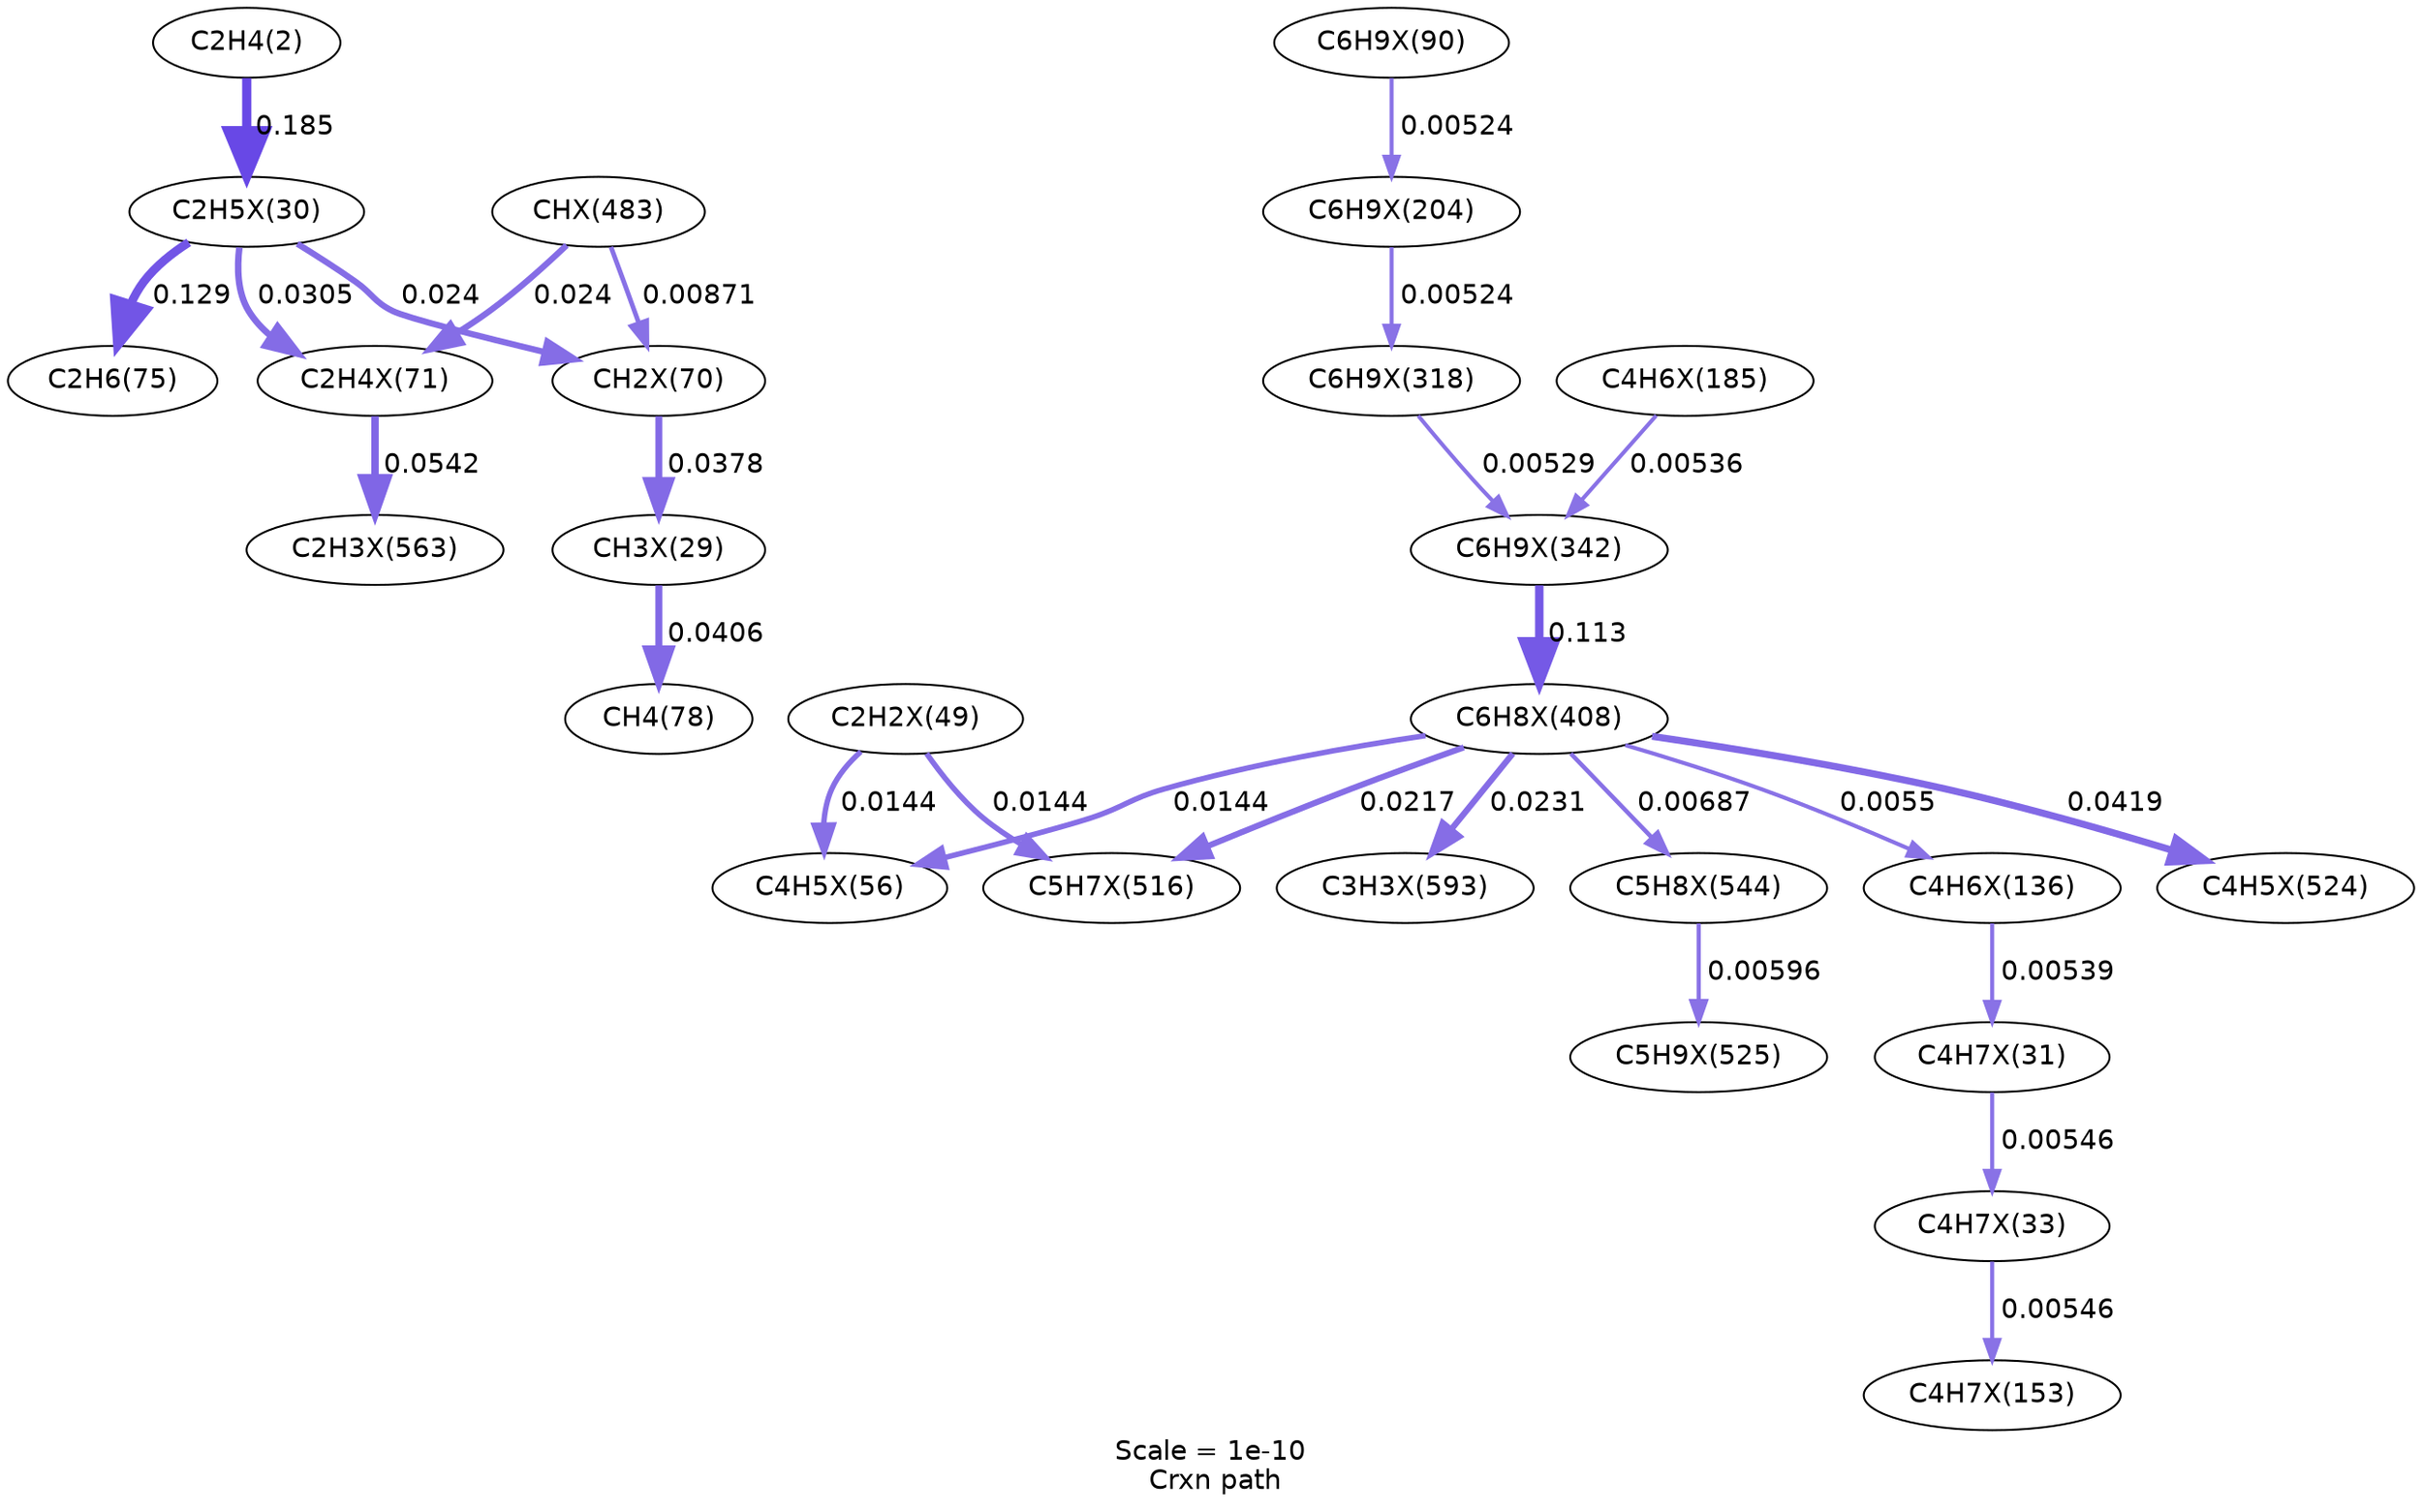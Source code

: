 digraph reaction_paths {
center=1;
s5 -> s20[fontname="Helvetica", style="setlinewidth(4.73)", arrowsize=2.36, color="0.7, 0.685, 0.9"
, label=" 0.185"];
s20 -> s11[fontname="Helvetica", style="setlinewidth(4.46)", arrowsize=2.23, color="0.7, 0.629, 0.9"
, label=" 0.129"];
s20 -> s31[fontname="Helvetica", style="setlinewidth(3.18)", arrowsize=1.59, color="0.7, 0.524, 0.9"
, label=" 0.024"];
s20 -> s32[fontname="Helvetica", style="setlinewidth(3.37)", arrowsize=1.68, color="0.7, 0.53, 0.9"
, label=" 0.0305"];
s27 -> s28[fontname="Helvetica", style="setlinewidth(2.8)", arrowsize=1.4, color="0.7, 0.514, 0.9"
, label=" 0.0144"];
s43 -> s28[fontname="Helvetica", style="setlinewidth(2.8)", arrowsize=1.4, color="0.7, 0.514, 0.9"
, label=" 0.0144"];
s21 -> s23[fontname="Helvetica", style="setlinewidth(2.07)", arrowsize=1.03, color="0.7, 0.505, 0.9"
, label=" 0.00546"];
s34 -> s21[fontname="Helvetica", style="setlinewidth(2.06)", arrowsize=1.03, color="0.7, 0.505, 0.9"
, label=" 0.00539"];
s23 -> s35[fontname="Helvetica", style="setlinewidth(2.07)", arrowsize=1.03, color="0.7, 0.505, 0.9"
, label=" 0.00546"];
s33 -> s37[fontname="Helvetica", style="setlinewidth(2.04)", arrowsize=1.02, color="0.7, 0.505, 0.9"
, label=" 0.00524"];
s37 -> s38[fontname="Helvetica", style="setlinewidth(2.04)", arrowsize=1.02, color="0.7, 0.505, 0.9"
, label=" 0.00524"];
s38 -> s39[fontname="Helvetica", style="setlinewidth(2.04)", arrowsize=1.02, color="0.7, 0.505, 0.9"
, label=" 0.00529"];
s36 -> s39[fontname="Helvetica", style="setlinewidth(2.05)", arrowsize=1.03, color="0.7, 0.505, 0.9"
, label=" 0.00536"];
s39 -> s43[fontname="Helvetica", style="setlinewidth(4.35)", arrowsize=2.18, color="0.7, 0.613, 0.9"
, label=" 0.113"];
s31 -> s19[fontname="Helvetica", style="setlinewidth(3.53)", arrowsize=1.76, color="0.7, 0.538, 0.9"
, label=" 0.0378"];
s19 -> s13[fontname="Helvetica", style="setlinewidth(3.58)", arrowsize=1.79, color="0.7, 0.541, 0.9"
, label=" 0.0406"];
s48 -> s31[fontname="Helvetica", style="setlinewidth(2.42)", arrowsize=1.21, color="0.7, 0.509, 0.9"
, label=" 0.00871"];
s48 -> s32[fontname="Helvetica", style="setlinewidth(3.18)", arrowsize=1.59, color="0.7, 0.524, 0.9"
, label=" 0.024"];
s27 -> s50[fontname="Helvetica", style="setlinewidth(2.8)", arrowsize=1.4, color="0.7, 0.514, 0.9"
, label=" 0.0144"];
s43 -> s51[fontname="Helvetica", style="setlinewidth(3.6)", arrowsize=1.8, color="0.7, 0.542, 0.9"
, label=" 0.0419"];
s32 -> s56[fontname="Helvetica", style="setlinewidth(3.8)", arrowsize=1.9, color="0.7, 0.554, 0.9"
, label=" 0.0542"];
s43 -> s57[fontname="Helvetica", style="setlinewidth(3.15)", arrowsize=1.58, color="0.7, 0.523, 0.9"
, label=" 0.0231"];
s43 -> s34[fontname="Helvetica", style="setlinewidth(2.07)", arrowsize=1.04, color="0.7, 0.505, 0.9"
, label=" 0.0055"];
s43 -> s54[fontname="Helvetica", style="setlinewidth(2.24)", arrowsize=1.12, color="0.7, 0.507, 0.9"
, label=" 0.00687"];
s43 -> s50[fontname="Helvetica", style="setlinewidth(3.11)", arrowsize=1.55, color="0.7, 0.522, 0.9"
, label=" 0.0217"];
s54 -> s52[fontname="Helvetica", style="setlinewidth(2.13)", arrowsize=1.07, color="0.7, 0.506, 0.9"
, label=" 0.00596"];
s5 [ fontname="Helvetica", label="C2H4(2)"];
s11 [ fontname="Helvetica", label="C2H6(75)"];
s13 [ fontname="Helvetica", label="CH4(78)"];
s19 [ fontname="Helvetica", label="CH3X(29)"];
s20 [ fontname="Helvetica", label="C2H5X(30)"];
s21 [ fontname="Helvetica", label="C4H7X(31)"];
s23 [ fontname="Helvetica", label="C4H7X(33)"];
s27 [ fontname="Helvetica", label="C2H2X(49)"];
s28 [ fontname="Helvetica", label="C4H5X(56)"];
s31 [ fontname="Helvetica", label="CH2X(70)"];
s32 [ fontname="Helvetica", label="C2H4X(71)"];
s33 [ fontname="Helvetica", label="C6H9X(90)"];
s34 [ fontname="Helvetica", label="C4H6X(136)"];
s35 [ fontname="Helvetica", label="C4H7X(153)"];
s36 [ fontname="Helvetica", label="C4H6X(185)"];
s37 [ fontname="Helvetica", label="C6H9X(204)"];
s38 [ fontname="Helvetica", label="C6H9X(318)"];
s39 [ fontname="Helvetica", label="C6H9X(342)"];
s43 [ fontname="Helvetica", label="C6H8X(408)"];
s48 [ fontname="Helvetica", label="CHX(483)"];
s50 [ fontname="Helvetica", label="C5H7X(516)"];
s51 [ fontname="Helvetica", label="C4H5X(524)"];
s52 [ fontname="Helvetica", label="C5H9X(525)"];
s54 [ fontname="Helvetica", label="C5H8X(544)"];
s56 [ fontname="Helvetica", label="C2H3X(563)"];
s57 [ fontname="Helvetica", label="C3H3X(593)"];
 label = "Scale = 1e-10\l Crxn path";
 fontname = "Helvetica";
}
